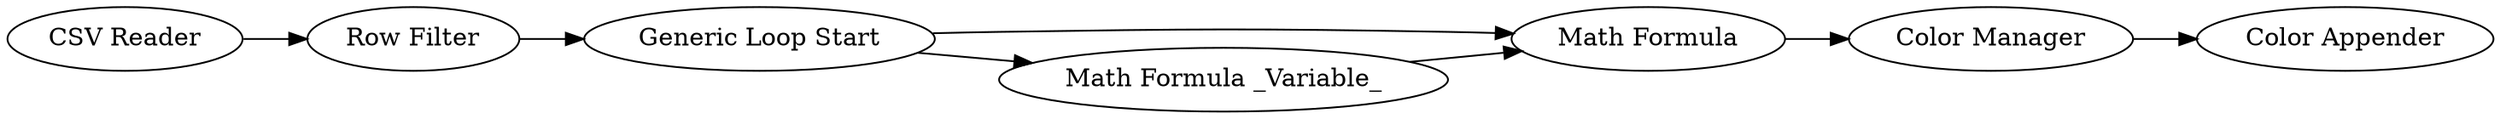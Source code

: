 digraph {
	6 -> 8
	3 -> 4
	8 -> 7
	1 -> 2
	2 -> 3
	4 -> 6
	3 -> 6
	1 [label="CSV Reader"]
	7 [label="Color Appender"]
	4 [label="Math Formula _Variable_"]
	6 [label="Math Formula"]
	8 [label="Color Manager"]
	3 [label="Generic Loop Start"]
	2 [label="Row Filter"]
	rankdir=LR
}
